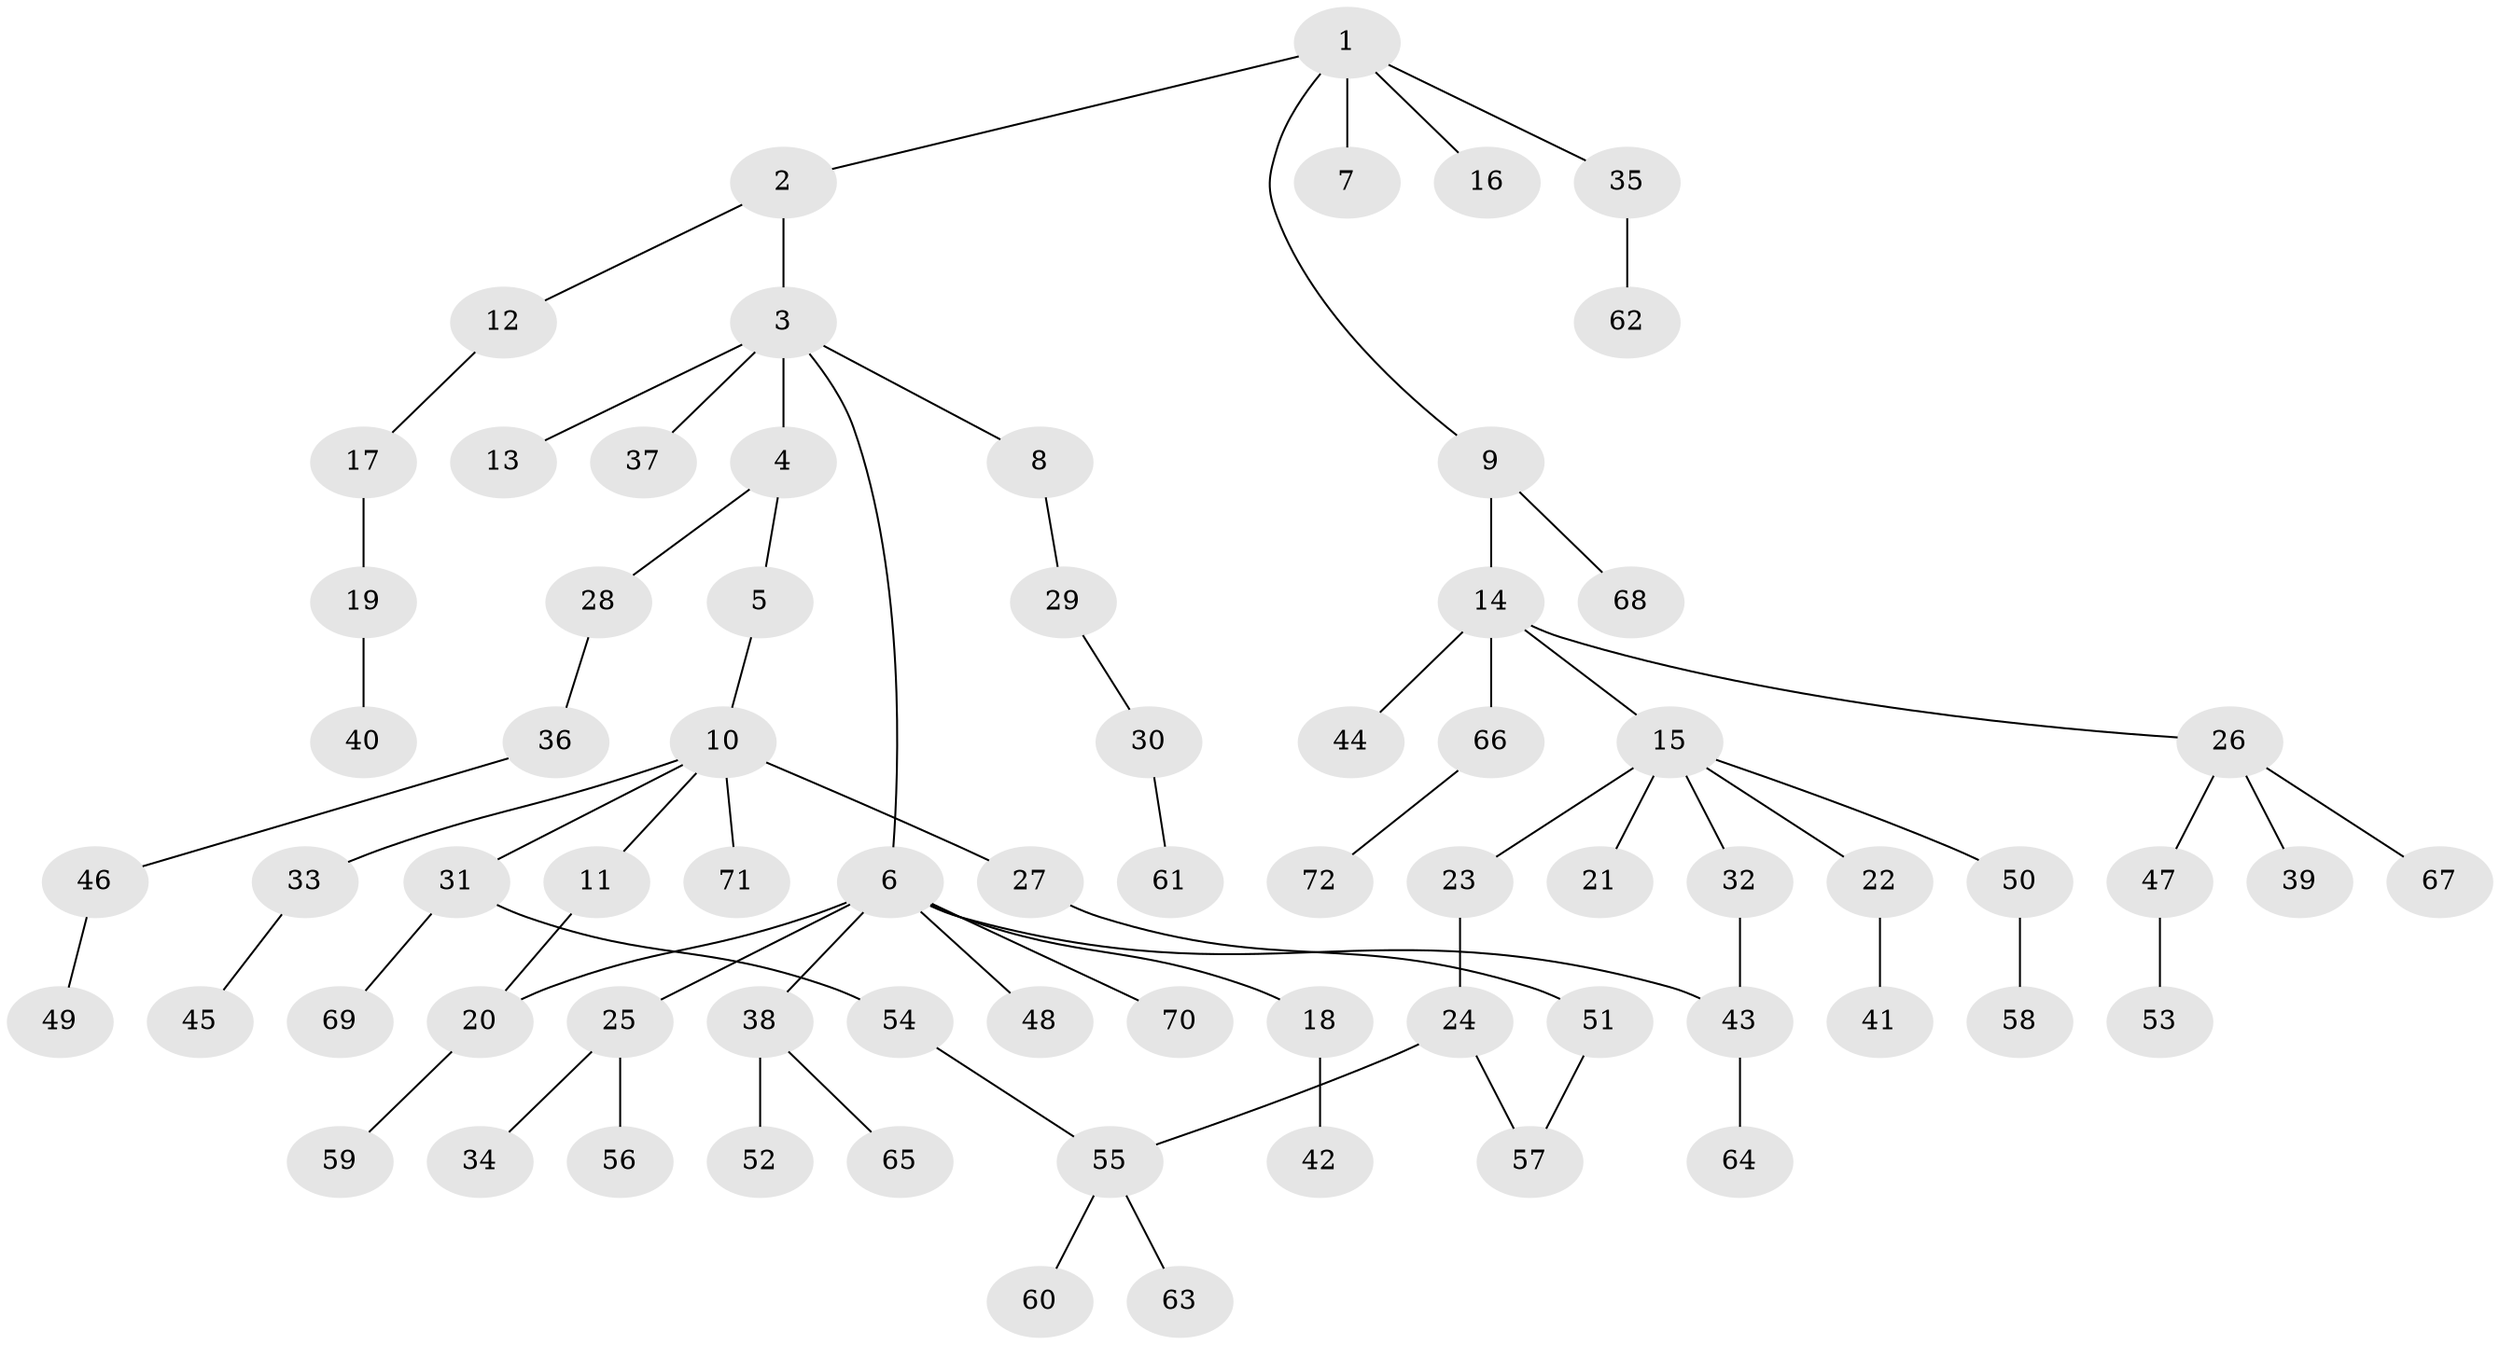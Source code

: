 // Generated by graph-tools (version 1.1) at 2025/10/02/27/25 16:10:55]
// undirected, 72 vertices, 75 edges
graph export_dot {
graph [start="1"]
  node [color=gray90,style=filled];
  1;
  2;
  3;
  4;
  5;
  6;
  7;
  8;
  9;
  10;
  11;
  12;
  13;
  14;
  15;
  16;
  17;
  18;
  19;
  20;
  21;
  22;
  23;
  24;
  25;
  26;
  27;
  28;
  29;
  30;
  31;
  32;
  33;
  34;
  35;
  36;
  37;
  38;
  39;
  40;
  41;
  42;
  43;
  44;
  45;
  46;
  47;
  48;
  49;
  50;
  51;
  52;
  53;
  54;
  55;
  56;
  57;
  58;
  59;
  60;
  61;
  62;
  63;
  64;
  65;
  66;
  67;
  68;
  69;
  70;
  71;
  72;
  1 -- 2;
  1 -- 7;
  1 -- 9;
  1 -- 16;
  1 -- 35;
  2 -- 3;
  2 -- 12;
  3 -- 4;
  3 -- 6;
  3 -- 8;
  3 -- 13;
  3 -- 37;
  4 -- 5;
  4 -- 28;
  5 -- 10;
  6 -- 18;
  6 -- 25;
  6 -- 38;
  6 -- 48;
  6 -- 70;
  6 -- 20;
  6 -- 43;
  8 -- 29;
  9 -- 14;
  9 -- 68;
  10 -- 11;
  10 -- 27;
  10 -- 31;
  10 -- 33;
  10 -- 71;
  11 -- 20;
  12 -- 17;
  14 -- 15;
  14 -- 26;
  14 -- 44;
  14 -- 66;
  15 -- 21;
  15 -- 22;
  15 -- 23;
  15 -- 32;
  15 -- 50;
  17 -- 19;
  18 -- 42;
  19 -- 40;
  20 -- 59;
  22 -- 41;
  23 -- 24;
  24 -- 55;
  24 -- 57;
  25 -- 34;
  25 -- 56;
  26 -- 39;
  26 -- 47;
  26 -- 67;
  27 -- 51;
  28 -- 36;
  29 -- 30;
  30 -- 61;
  31 -- 54;
  31 -- 69;
  32 -- 43;
  33 -- 45;
  35 -- 62;
  36 -- 46;
  38 -- 52;
  38 -- 65;
  43 -- 64;
  46 -- 49;
  47 -- 53;
  50 -- 58;
  51 -- 57;
  54 -- 55;
  55 -- 60;
  55 -- 63;
  66 -- 72;
}

